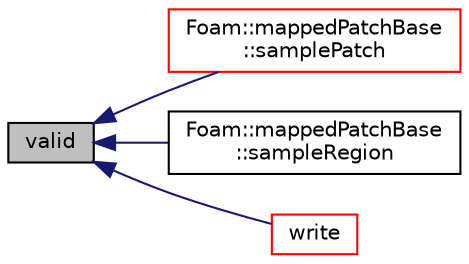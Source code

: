 digraph "valid"
{
  bgcolor="transparent";
  edge [fontname="Helvetica",fontsize="10",labelfontname="Helvetica",labelfontsize="10"];
  node [fontname="Helvetica",fontsize="10",shape=record];
  rankdir="LR";
  Node1 [label="valid",height=0.2,width=0.4,color="black", fillcolor="grey75", style="filled", fontcolor="black"];
  Node1 -> Node2 [dir="back",color="midnightblue",fontsize="10",style="solid",fontname="Helvetica"];
  Node2 [label="Foam::mappedPatchBase\l::samplePatch",height=0.2,width=0.4,color="red",URL="$a01450.html#ac34d965ad7c84a1f099c107052e56908",tooltip="Patch (only if NEARESTPATCHFACE) "];
  Node1 -> Node3 [dir="back",color="midnightblue",fontsize="10",style="solid",fontname="Helvetica"];
  Node3 [label="Foam::mappedPatchBase\l::sampleRegion",height=0.2,width=0.4,color="black",URL="$a01450.html#a3bd5b41078f0056679e05dd33d8987c6",tooltip="Region to sample. "];
  Node1 -> Node4 [dir="back",color="midnightblue",fontsize="10",style="solid",fontname="Helvetica"];
  Node4 [label="write",height=0.2,width=0.4,color="red",URL="$a00427.html#a0941061ad5a26be83b4107d05750ace6",tooltip="Write the data as a dictionary. "];
}
